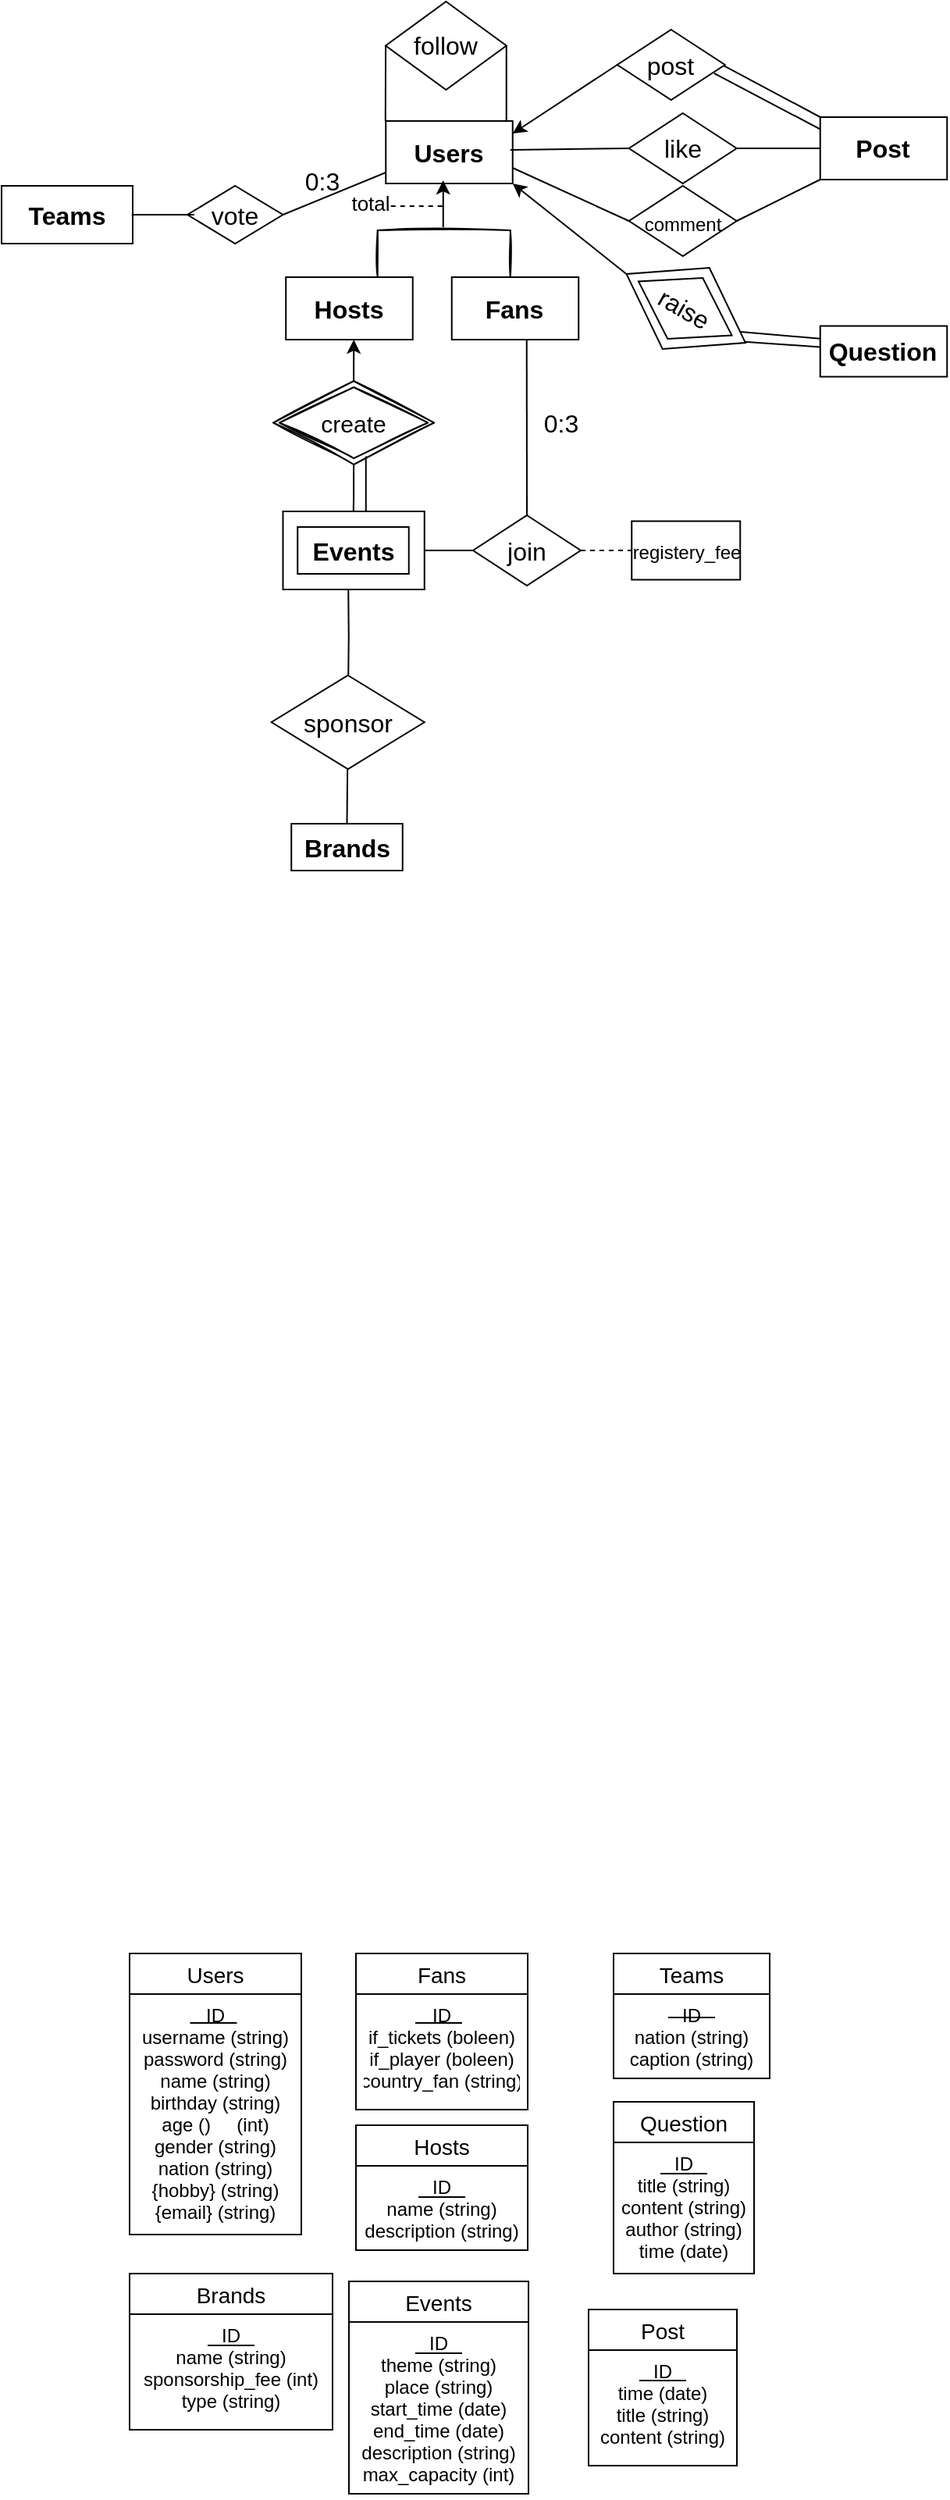 <mxfile version="20.3.6" type="github">
  <diagram id="R2lEEEUBdFMjLlhIrx00" name="Page-1">
    <mxGraphModel dx="2971" dy="1689" grid="0" gridSize="10" guides="1" tooltips="1" connect="1" arrows="1" fold="1" page="1" pageScale="1" pageWidth="850" pageHeight="1100" math="0" shadow="0" extFonts="Permanent Marker^https://fonts.googleapis.com/css?family=Permanent+Marker">
      <root>
        <mxCell id="0" />
        <mxCell id="1" parent="0" />
        <mxCell id="2HxDNWxX9x-t6P_iHvOr-3" style="edgeStyle=orthogonalEdgeStyle;rounded=0;orthogonalLoop=1;jettySize=auto;html=1;" edge="1" parent="1" source="sm-JpirICVqM3WR0F_5m-94" target="sm-JpirICVqM3WR0F_5m-95">
          <mxGeometry relative="1" as="geometry" />
        </mxCell>
        <mxCell id="sm-JpirICVqM3WR0F_5m-149" value="" style="endArrow=none;html=1;rounded=0;fontSize=16;exitX=0.934;exitY=0.536;exitDx=0;exitDy=0;exitPerimeter=0;" parent="1" source="sm-JpirICVqM3WR0F_5m-153" target="sm-JpirICVqM3WR0F_5m-120" edge="1">
          <mxGeometry width="50" height="50" relative="1" as="geometry">
            <mxPoint x="-1114.38" y="-848.5" as="sourcePoint" />
            <mxPoint x="-1019.88" y="-847.25" as="targetPoint" />
          </mxGeometry>
        </mxCell>
        <mxCell id="sm-JpirICVqM3WR0F_5m-163" value="" style="endArrow=none;html=1;rounded=0;fontSize=16;entryX=0;entryY=0.75;entryDx=0;entryDy=0;exitX=0.5;exitY=0;exitDx=0;exitDy=0;" parent="1" source="sm-JpirICVqM3WR0F_5m-106" edge="1">
          <mxGeometry width="50" height="50" relative="1" as="geometry">
            <mxPoint x="-1431.13" y="-681" as="sourcePoint" />
            <mxPoint x="-1389.87" y="-713.5" as="targetPoint" />
            <Array as="points">
              <mxPoint x="-1389.63" y="-683.5" />
            </Array>
          </mxGeometry>
        </mxCell>
        <mxCell id="sm-JpirICVqM3WR0F_5m-157" value="" style="endArrow=none;html=1;rounded=0;fontSize=16;entryX=0.5;entryY=0;entryDx=0;entryDy=0;" parent="1" target="sm-JpirICVqM3WR0F_5m-97" edge="1">
          <mxGeometry width="50" height="50" relative="1" as="geometry">
            <mxPoint x="-1275.63" y="-875.5" as="sourcePoint" />
            <mxPoint x="-1278.133" y="-793.5" as="targetPoint" />
          </mxGeometry>
        </mxCell>
        <mxCell id="sm-JpirICVqM3WR0F_5m-156" value="" style="endArrow=none;html=1;rounded=0;fontSize=16;" parent="1" source="sm-JpirICVqM3WR0F_5m-95" edge="1">
          <mxGeometry width="50" height="50" relative="1" as="geometry">
            <mxPoint x="-1342.13" y="-743.5" as="sourcePoint" />
            <mxPoint x="-1288.63" y="-738.5" as="targetPoint" />
          </mxGeometry>
        </mxCell>
        <mxCell id="sm-JpirICVqM3WR0F_5m-155" value="" style="endArrow=none;html=1;rounded=0;fontSize=16;entryX=0.614;entryY=1.083;entryDx=0;entryDy=0;entryPerimeter=0;" parent="1" target="sm-JpirICVqM3WR0F_5m-95" edge="1">
          <mxGeometry width="50" height="50" relative="1" as="geometry">
            <mxPoint x="-1378.63" y="-803.5" as="sourcePoint" />
            <mxPoint x="-1297.88" y="-843.5" as="targetPoint" />
          </mxGeometry>
        </mxCell>
        <mxCell id="sm-JpirICVqM3WR0F_5m-152" value="" style="endArrow=classic;html=1;rounded=0;fontSize=16;exitX=0;exitY=0.5;exitDx=0;exitDy=0;entryX=1;entryY=1;entryDx=0;entryDy=0;" parent="1" source="sm-JpirICVqM3WR0F_5m-153" target="sm-JpirICVqM3WR0F_5m-85" edge="1">
          <mxGeometry width="50" height="50" relative="1" as="geometry">
            <mxPoint x="-1168.63" y="-880.5" as="sourcePoint" />
            <mxPoint x="-1288.63" y="-973.5" as="targetPoint" />
          </mxGeometry>
        </mxCell>
        <mxCell id="sm-JpirICVqM3WR0F_5m-153" value="" style="shape=rhombus;perimeter=rhombusPerimeter;whiteSpace=wrap;html=1;align=center;fontSize=16;rotation=30;" parent="1" vertex="1">
          <mxGeometry x="-1217.63" y="-923.5" width="88" height="60" as="geometry" />
        </mxCell>
        <mxCell id="sm-JpirICVqM3WR0F_5m-147" value="" style="endArrow=none;html=1;rounded=0;fontSize=16;entryX=0;entryY=1;entryDx=0;entryDy=0;exitX=1;exitY=0.5;exitDx=0;exitDy=0;" parent="1" source="sm-JpirICVqM3WR0F_5m-118" target="sm-JpirICVqM3WR0F_5m-114" edge="1">
          <mxGeometry width="50" height="50" relative="1" as="geometry">
            <mxPoint x="-1108.63" y="-933.5" as="sourcePoint" />
            <mxPoint x="-978.63" y="-901" as="targetPoint" />
          </mxGeometry>
        </mxCell>
        <mxCell id="sm-JpirICVqM3WR0F_5m-139" value="" style="endArrow=none;html=1;rounded=0;fontSize=16;entryX=0;entryY=0;entryDx=0;entryDy=0;exitX=0.5;exitY=0.112;exitDx=0;exitDy=0;exitPerimeter=0;" parent="1" source="sm-JpirICVqM3WR0F_5m-116" target="sm-JpirICVqM3WR0F_5m-114" edge="1">
          <mxGeometry width="50" height="50" relative="1" as="geometry">
            <mxPoint x="-1182.63" y="-1073.5" as="sourcePoint" />
            <mxPoint x="-985.51" y="-1113.5" as="targetPoint" />
          </mxGeometry>
        </mxCell>
        <mxCell id="sm-JpirICVqM3WR0F_5m-140" value="" style="endArrow=none;html=1;rounded=0;fontSize=16;exitX=0.899;exitY=0.622;exitDx=0;exitDy=0;exitPerimeter=0;" parent="1" source="sm-JpirICVqM3WR0F_5m-116" edge="1">
          <mxGeometry width="50" height="50" relative="1" as="geometry">
            <mxPoint x="-1108.63" y="-1043.5" as="sourcePoint" />
            <mxPoint x="-1078.63" y="-1003.5" as="targetPoint" />
          </mxGeometry>
        </mxCell>
        <mxCell id="sm-JpirICVqM3WR0F_5m-127" value="" style="endArrow=none;html=1;rounded=0;exitX=1;exitY=0.5;exitDx=0;exitDy=0;" parent="1" source="sm-JpirICVqM3WR0F_5m-115" edge="1">
          <mxGeometry relative="1" as="geometry">
            <mxPoint x="-1384.63" y="-1055.5" as="sourcePoint" />
            <mxPoint x="-1288.63" y="-1013.5" as="targetPoint" />
            <Array as="points" />
          </mxGeometry>
        </mxCell>
        <mxCell id="sm-JpirICVqM3WR0F_5m-123" value="" style="endArrow=none;html=1;rounded=0;fontSize=16;exitX=1;exitY=0.5;exitDx=0;exitDy=0;" parent="1" source="sm-JpirICVqM3WR0F_5m-110" edge="1">
          <mxGeometry width="50" height="50" relative="1" as="geometry">
            <mxPoint x="-1448.63" y="-953.5" as="sourcePoint" />
            <mxPoint x="-1358.63" y="-983.5" as="targetPoint" />
          </mxGeometry>
        </mxCell>
        <mxCell id="sm-JpirICVqM3WR0F_5m-96" value="" style="rounded=0;whiteSpace=wrap;html=1;" parent="1" vertex="1">
          <mxGeometry x="-1431.75" y="-763.5" width="90.62" height="50" as="geometry" />
        </mxCell>
        <mxCell id="sm-JpirICVqM3WR0F_5m-69" value="" style="resizable=0;html=1;align=right;verticalAlign=bottom;rounded=0;glass=0;sketch=1;fontSize=17;" parent="1" connectable="0" vertex="1">
          <mxGeometry x="-1380.63" y="-960.496" as="geometry" />
        </mxCell>
        <mxCell id="sm-JpirICVqM3WR0F_5m-84" value="" style="endArrow=none;html=1;rounded=0;entryX=0.917;entryY=0;entryDx=0;entryDy=0;entryPerimeter=0;exitX=0;exitY=0.5;exitDx=0;exitDy=0;" parent="1" source="sm-JpirICVqM3WR0F_5m-115" edge="1">
          <mxGeometry relative="1" as="geometry">
            <mxPoint x="-1366.13" y="-1073" as="sourcePoint" />
            <mxPoint x="-1366.1" y="-1013.5" as="targetPoint" />
          </mxGeometry>
        </mxCell>
        <mxCell id="sm-JpirICVqM3WR0F_5m-85" value="&lt;font style=&quot;font-size: 16px;&quot;&gt;&lt;b&gt;Users&lt;/b&gt;&lt;/font&gt;" style="rounded=0;whiteSpace=wrap;html=1;" parent="1" vertex="1">
          <mxGeometry x="-1365.88" y="-1013.5" width="81.25" height="40" as="geometry" />
        </mxCell>
        <mxCell id="sm-JpirICVqM3WR0F_5m-88" value="" style="shape=partialRectangle;whiteSpace=wrap;html=1;bottom=1;right=1;left=1;top=0;fillColor=none;routingCenterX=-0.5;rounded=0;glass=0;sketch=1;fontSize=12;rotation=-180;" parent="1" vertex="1">
          <mxGeometry x="-1371.13" y="-943.5" width="85" height="30" as="geometry" />
        </mxCell>
        <mxCell id="sm-JpirICVqM3WR0F_5m-91" value="" style="endArrow=classic;html=1;rounded=0;fontSize=16;" parent="1" edge="1">
          <mxGeometry width="50" height="50" relative="1" as="geometry">
            <mxPoint x="-1329.13" y="-945.5" as="sourcePoint" />
            <mxPoint x="-1329.13" y="-975.5" as="targetPoint" />
          </mxGeometry>
        </mxCell>
        <mxCell id="sm-JpirICVqM3WR0F_5m-92" value="&lt;font style=&quot;font-size: 16px;&quot;&gt;&lt;b&gt;Hosts&lt;/b&gt;&lt;/font&gt;" style="rounded=0;whiteSpace=wrap;html=1;" parent="1" vertex="1">
          <mxGeometry x="-1429.88" y="-913.5" width="81.25" height="40" as="geometry" />
        </mxCell>
        <mxCell id="sm-JpirICVqM3WR0F_5m-93" value="&lt;font style=&quot;font-size: 16px;&quot;&gt;&lt;b&gt;Fans&lt;/b&gt;&lt;/font&gt;" style="rounded=0;whiteSpace=wrap;html=1;" parent="1" vertex="1">
          <mxGeometry x="-1323.63" y="-913.5" width="81.25" height="40" as="geometry" />
        </mxCell>
        <mxCell id="2HxDNWxX9x-t6P_iHvOr-2" style="edgeStyle=orthogonalEdgeStyle;rounded=0;orthogonalLoop=1;jettySize=auto;html=1;exitX=0.5;exitY=0;exitDx=0;exitDy=0;" edge="1" parent="1" source="sm-JpirICVqM3WR0F_5m-94">
          <mxGeometry relative="1" as="geometry">
            <mxPoint x="-1386.63" y="-873.5" as="targetPoint" />
            <Array as="points">
              <mxPoint x="-1386.63" y="-873.5" />
            </Array>
          </mxGeometry>
        </mxCell>
        <mxCell id="sm-JpirICVqM3WR0F_5m-94" value="create" style="shape=rhombus;double=1;perimeter=rhombusPerimeter;whiteSpace=wrap;html=1;align=center;rounded=0;glass=0;sketch=1;fontSize=15;" parent="1" vertex="1">
          <mxGeometry x="-1438" y="-847" width="103.12" height="53.5" as="geometry" />
        </mxCell>
        <mxCell id="sm-JpirICVqM3WR0F_5m-95" value="&lt;font style=&quot;font-size: 16px;&quot;&gt;&lt;b&gt;Events&lt;/b&gt;&lt;/font&gt;" style="rounded=0;whiteSpace=wrap;html=1;" parent="1" vertex="1">
          <mxGeometry x="-1422.38" y="-753.5" width="71.25" height="30" as="geometry" />
        </mxCell>
        <mxCell id="sm-JpirICVqM3WR0F_5m-97" value="join" style="shape=rhombus;perimeter=rhombusPerimeter;whiteSpace=wrap;html=1;align=center;fontSize=16;" parent="1" vertex="1">
          <mxGeometry x="-1310" y="-761" width="69" height="45" as="geometry" />
        </mxCell>
        <mxCell id="sm-JpirICVqM3WR0F_5m-105" value="sponsor" style="shape=rhombus;perimeter=rhombusPerimeter;whiteSpace=wrap;html=1;align=center;fontSize=16;" parent="1" vertex="1">
          <mxGeometry x="-1439.13" y="-658.5" width="98" height="60" as="geometry" />
        </mxCell>
        <mxCell id="sm-JpirICVqM3WR0F_5m-106" value="&lt;span style=&quot;font-size: 16px;&quot;&gt;&lt;b&gt;Brands&lt;/b&gt;&lt;/span&gt;" style="rounded=0;whiteSpace=wrap;html=1;" parent="1" vertex="1">
          <mxGeometry x="-1426.38" y="-563.5" width="71.25" height="30" as="geometry" />
        </mxCell>
        <mxCell id="sm-JpirICVqM3WR0F_5m-107" value="0:3" style="text;html=1;align=center;verticalAlign=middle;resizable=0;points=[];autosize=1;strokeColor=none;fillColor=none;fontSize=16;" parent="1" vertex="1">
          <mxGeometry x="-1278.63" y="-835.25" width="50" height="30" as="geometry" />
        </mxCell>
        <mxCell id="sm-JpirICVqM3WR0F_5m-110" value="vote" style="shape=rhombus;perimeter=rhombusPerimeter;whiteSpace=wrap;html=1;align=center;fontSize=16;" parent="1" vertex="1">
          <mxGeometry x="-1493" y="-972" width="61.25" height="37" as="geometry" />
        </mxCell>
        <mxCell id="sm-JpirICVqM3WR0F_5m-113" value="&lt;font size=&quot;1&quot; style=&quot;&quot;&gt;&lt;b style=&quot;font-size: 16px;&quot;&gt;Teams&lt;/b&gt;&lt;/font&gt;" style="rounded=0;whiteSpace=wrap;html=1;" parent="1" vertex="1">
          <mxGeometry x="-1612" y="-972" width="84" height="37" as="geometry" />
        </mxCell>
        <mxCell id="sm-JpirICVqM3WR0F_5m-114" value="&lt;font style=&quot;font-size: 16px;&quot;&gt;&lt;b&gt;Post&lt;/b&gt;&lt;/font&gt;" style="rounded=0;whiteSpace=wrap;html=1;" parent="1" vertex="1">
          <mxGeometry x="-1087.63" y="-1016" width="81.25" height="40" as="geometry" />
        </mxCell>
        <mxCell id="sm-JpirICVqM3WR0F_5m-115" value="follow" style="shape=rhombus;perimeter=rhombusPerimeter;whiteSpace=wrap;html=1;align=center;fontSize=16;" parent="1" vertex="1">
          <mxGeometry x="-1365.97" y="-1090" width="77.34" height="56.5" as="geometry" />
        </mxCell>
        <mxCell id="sm-JpirICVqM3WR0F_5m-116" value="post" style="shape=rhombus;perimeter=rhombusPerimeter;whiteSpace=wrap;html=1;align=center;fontSize=16;" parent="1" vertex="1">
          <mxGeometry x="-1217.63" y="-1072" width="69" height="45" as="geometry" />
        </mxCell>
        <mxCell id="sm-JpirICVqM3WR0F_5m-117" value="like" style="shape=rhombus;perimeter=rhombusPerimeter;whiteSpace=wrap;html=1;align=center;fontSize=16;" parent="1" vertex="1">
          <mxGeometry x="-1210.13" y="-1018.5" width="69" height="45" as="geometry" />
        </mxCell>
        <mxCell id="sm-JpirICVqM3WR0F_5m-118" value="&lt;font style=&quot;font-size: 12px;&quot;&gt;comment&lt;/font&gt;" style="shape=rhombus;perimeter=rhombusPerimeter;whiteSpace=wrap;html=1;align=center;fontSize=16;" parent="1" vertex="1">
          <mxGeometry x="-1210.13" y="-972" width="69" height="45" as="geometry" />
        </mxCell>
        <mxCell id="sm-JpirICVqM3WR0F_5m-119" value="raise" style="shape=rhombus;perimeter=rhombusPerimeter;whiteSpace=wrap;html=1;align=center;fontSize=16;rotation=30;" parent="1" vertex="1">
          <mxGeometry x="-1208.63" y="-916" width="69" height="45" as="geometry" />
        </mxCell>
        <mxCell id="sm-JpirICVqM3WR0F_5m-122" value="0:3" style="text;html=1;align=center;verticalAlign=middle;resizable=0;points=[];autosize=1;strokeColor=none;fillColor=none;fontSize=16;" parent="1" vertex="1">
          <mxGeometry x="-1431.75" y="-990.5" width="50" height="30" as="geometry" />
        </mxCell>
        <mxCell id="sm-JpirICVqM3WR0F_5m-131" value="" style="endArrow=none;html=1;rounded=0;fontSize=16;" parent="1" edge="1">
          <mxGeometry width="50" height="50" relative="1" as="geometry">
            <mxPoint x="-1488.63" y="-953.5" as="sourcePoint" />
            <mxPoint x="-1528.63" y="-953.5" as="targetPoint" />
          </mxGeometry>
        </mxCell>
        <mxCell id="sm-JpirICVqM3WR0F_5m-136" value="" style="endArrow=none;dashed=1;html=1;rounded=0;fontSize=16;" parent="1" edge="1">
          <mxGeometry width="50" height="50" relative="1" as="geometry">
            <mxPoint x="-1362.63" y="-959" as="sourcePoint" />
            <mxPoint x="-1327.63" y="-959" as="targetPoint" />
          </mxGeometry>
        </mxCell>
        <mxCell id="sm-JpirICVqM3WR0F_5m-137" value="&lt;font style=&quot;font-size: 13px;&quot;&gt;total&lt;/font&gt;" style="text;html=1;align=center;verticalAlign=middle;resizable=0;points=[];autosize=1;strokeColor=none;fillColor=none;fontSize=16;" parent="1" vertex="1">
          <mxGeometry x="-1401.13" y="-977" width="50" height="30" as="geometry" />
        </mxCell>
        <mxCell id="sm-JpirICVqM3WR0F_5m-138" value="" style="endArrow=classic;html=1;rounded=0;fontSize=16;exitX=0;exitY=0.5;exitDx=0;exitDy=0;" parent="1" source="sm-JpirICVqM3WR0F_5m-116" edge="1">
          <mxGeometry width="50" height="50" relative="1" as="geometry">
            <mxPoint x="-1284.63" y="-975.5" as="sourcePoint" />
            <mxPoint x="-1284.63" y="-1005.5" as="targetPoint" />
          </mxGeometry>
        </mxCell>
        <mxCell id="sm-JpirICVqM3WR0F_5m-141" value="" style="endArrow=none;html=1;rounded=0;fontSize=16;exitX=1;exitY=0.5;exitDx=0;exitDy=0;entryX=0;entryY=0.5;entryDx=0;entryDy=0;" parent="1" target="sm-JpirICVqM3WR0F_5m-117" edge="1">
          <mxGeometry width="50" height="50" relative="1" as="geometry">
            <mxPoint x="-1286.13" y="-995" as="sourcePoint" />
            <mxPoint x="-1173.155" y="-939.48" as="targetPoint" />
          </mxGeometry>
        </mxCell>
        <mxCell id="sm-JpirICVqM3WR0F_5m-142" value="" style="endArrow=none;html=1;rounded=0;fontSize=16;exitX=1;exitY=0.5;exitDx=0;exitDy=0;entryX=0;entryY=0.5;entryDx=0;entryDy=0;" parent="1" source="sm-JpirICVqM3WR0F_5m-117" target="sm-JpirICVqM3WR0F_5m-114" edge="1">
          <mxGeometry width="50" height="50" relative="1" as="geometry">
            <mxPoint x="-1049.63" y="-1017.5" as="sourcePoint" />
            <mxPoint x="-882.13" y="-1040" as="targetPoint" />
          </mxGeometry>
        </mxCell>
        <mxCell id="sm-JpirICVqM3WR0F_5m-146" value="" style="endArrow=none;html=1;rounded=0;fontSize=16;exitX=1;exitY=0.75;exitDx=0;exitDy=0;entryX=0;entryY=0.5;entryDx=0;entryDy=0;" parent="1" source="sm-JpirICVqM3WR0F_5m-85" target="sm-JpirICVqM3WR0F_5m-118" edge="1">
          <mxGeometry width="50" height="50" relative="1" as="geometry">
            <mxPoint x="-1284.63" y="-978.5" as="sourcePoint" />
            <mxPoint x="-1168.63" y="-933.5" as="targetPoint" />
          </mxGeometry>
        </mxCell>
        <mxCell id="sm-JpirICVqM3WR0F_5m-120" value="&lt;span style=&quot;font-size: 16px;&quot;&gt;&lt;b&gt;Question&lt;/b&gt;&lt;/span&gt;" style="rounded=0;whiteSpace=wrap;html=1;" parent="1" vertex="1">
          <mxGeometry x="-1087.63" y="-882.25" width="81.25" height="32.5" as="geometry" />
        </mxCell>
        <mxCell id="sm-JpirICVqM3WR0F_5m-214" value="" style="endArrow=none;html=1;rounded=0;fontSize=16;entryX=0;entryY=0.25;entryDx=0;entryDy=0;exitX=0.93;exitY=0.425;exitDx=0;exitDy=0;exitPerimeter=0;" parent="1" source="sm-JpirICVqM3WR0F_5m-153" target="sm-JpirICVqM3WR0F_5m-120" edge="1">
          <mxGeometry width="50" height="50" relative="1" as="geometry">
            <mxPoint x="-1103.13" y="-853.5" as="sourcePoint" />
            <mxPoint x="-1008.63" y="-852.25" as="targetPoint" />
          </mxGeometry>
        </mxCell>
        <mxCell id="sm-JpirICVqM3WR0F_5m-217" value="Users" style="swimlane;fontStyle=0;childLayout=stackLayout;horizontal=1;startSize=26;horizontalStack=0;resizeParent=1;resizeParentMax=0;resizeLast=0;collapsible=1;marginBottom=0;align=center;fontSize=14;" parent="1" vertex="1">
          <mxGeometry x="-1530" y="160" width="110" height="180" as="geometry" />
        </mxCell>
        <mxCell id="2HxDNWxX9x-t6P_iHvOr-8" value="" style="endArrow=none;html=1;rounded=0;" edge="1" parent="sm-JpirICVqM3WR0F_5m-217">
          <mxGeometry width="50" height="50" relative="1" as="geometry">
            <mxPoint x="38.75" y="44.55" as="sourcePoint" />
            <mxPoint x="68.75" y="44.55" as="targetPoint" />
          </mxGeometry>
        </mxCell>
        <mxCell id="sm-JpirICVqM3WR0F_5m-220" value="ID&#xa;username (string)&#xa;password (string)&#xa;name (string)&#xa;birthday (string)&#xa;age ()     (int)&#xa;gender (string)&#xa;nation (string)&#xa;{hobby} (string)&#xa;{email} (string)&#xa;&#xa;&#xa;&#xa;&#xa;&#xa;" style="text;strokeColor=none;fillColor=none;spacingLeft=4;spacingRight=4;overflow=hidden;rotatable=0;points=[[0,0.5],[1,0.5]];portConstraint=eastwest;fontSize=12;align=center;" parent="sm-JpirICVqM3WR0F_5m-217" vertex="1">
          <mxGeometry y="26" width="110" height="154" as="geometry" />
        </mxCell>
        <mxCell id="sm-JpirICVqM3WR0F_5m-221" value="Fans" style="swimlane;fontStyle=0;childLayout=stackLayout;horizontal=1;startSize=26;horizontalStack=0;resizeParent=1;resizeParentMax=0;resizeLast=0;collapsible=1;marginBottom=0;align=center;fontSize=14;" parent="1" vertex="1">
          <mxGeometry x="-1385" y="160" width="110" height="100" as="geometry" />
        </mxCell>
        <mxCell id="2HxDNWxX9x-t6P_iHvOr-9" value="" style="endArrow=none;html=1;rounded=0;" edge="1" parent="sm-JpirICVqM3WR0F_5m-221">
          <mxGeometry width="50" height="50" relative="1" as="geometry">
            <mxPoint x="38" y="44.55" as="sourcePoint" />
            <mxPoint x="68" y="44.55" as="targetPoint" />
          </mxGeometry>
        </mxCell>
        <mxCell id="sm-JpirICVqM3WR0F_5m-222" value="ID&#xa;if_tickets (boleen)&#xa;if_player (boleen)&#xa;country_fan (string)&#xa;&#xa;" style="text;strokeColor=none;fillColor=none;spacingLeft=4;spacingRight=4;overflow=hidden;rotatable=0;points=[[0,0.5],[1,0.5]];portConstraint=eastwest;fontSize=12;align=center;" parent="sm-JpirICVqM3WR0F_5m-221" vertex="1">
          <mxGeometry y="26" width="110" height="74" as="geometry" />
        </mxCell>
        <mxCell id="sm-JpirICVqM3WR0F_5m-223" value="Hosts" style="swimlane;fontStyle=0;childLayout=stackLayout;horizontal=1;startSize=26;horizontalStack=0;resizeParent=1;resizeParentMax=0;resizeLast=0;collapsible=1;marginBottom=0;align=center;fontSize=14;" parent="1" vertex="1">
          <mxGeometry x="-1385" y="270" width="110" height="80" as="geometry" />
        </mxCell>
        <mxCell id="2HxDNWxX9x-t6P_iHvOr-11" value="" style="endArrow=none;html=1;rounded=0;" edge="1" parent="sm-JpirICVqM3WR0F_5m-223">
          <mxGeometry width="50" height="50" relative="1" as="geometry">
            <mxPoint x="40" y="46" as="sourcePoint" />
            <mxPoint x="70" y="46" as="targetPoint" />
          </mxGeometry>
        </mxCell>
        <mxCell id="sm-JpirICVqM3WR0F_5m-256" value="ID&#xa;name (string)&#xa;description (string)&#xa; &#xa;" style="text;strokeColor=none;fillColor=none;spacingLeft=4;spacingRight=4;overflow=hidden;rotatable=0;points=[[0,0.5],[1,0.5]];portConstraint=eastwest;fontSize=12;align=center;" parent="sm-JpirICVqM3WR0F_5m-223" vertex="1">
          <mxGeometry y="26" width="110" height="54" as="geometry" />
        </mxCell>
        <mxCell id="sm-JpirICVqM3WR0F_5m-225" value="Events" style="swimlane;fontStyle=0;childLayout=stackLayout;horizontal=1;startSize=26;horizontalStack=0;resizeParent=1;resizeParentMax=0;resizeLast=0;collapsible=1;marginBottom=0;align=center;fontSize=14;" parent="1" vertex="1">
          <mxGeometry x="-1389.5" y="370" width="115" height="136" as="geometry" />
        </mxCell>
        <mxCell id="2HxDNWxX9x-t6P_iHvOr-14" value="" style="endArrow=none;html=1;rounded=0;" edge="1" parent="sm-JpirICVqM3WR0F_5m-225">
          <mxGeometry width="50" height="50" relative="1" as="geometry">
            <mxPoint x="42.5" y="46" as="sourcePoint" />
            <mxPoint x="72.5" y="46" as="targetPoint" />
          </mxGeometry>
        </mxCell>
        <mxCell id="sm-JpirICVqM3WR0F_5m-226" value="ID&#xa;theme (string)&#xa;place (string)&#xa;start_time (date)&#xa;end_time (date)&#xa;description (string)&#xa;max_capacity (int)&#xa;&#xa;" style="text;strokeColor=none;fillColor=none;spacingLeft=4;spacingRight=4;overflow=hidden;rotatable=0;points=[[0,0.5],[1,0.5]];portConstraint=eastwest;fontSize=12;align=center;" parent="sm-JpirICVqM3WR0F_5m-225" vertex="1">
          <mxGeometry y="26" width="115" height="110" as="geometry" />
        </mxCell>
        <mxCell id="sm-JpirICVqM3WR0F_5m-227" value="Brands" style="swimlane;fontStyle=0;childLayout=stackLayout;horizontal=1;startSize=26;horizontalStack=0;resizeParent=1;resizeParentMax=0;resizeLast=0;collapsible=1;marginBottom=0;align=center;fontSize=14;" parent="1" vertex="1">
          <mxGeometry x="-1530" y="365" width="130" height="100" as="geometry" />
        </mxCell>
        <mxCell id="2HxDNWxX9x-t6P_iHvOr-13" value="" style="endArrow=none;html=1;rounded=0;" edge="1" parent="sm-JpirICVqM3WR0F_5m-227">
          <mxGeometry width="50" height="50" relative="1" as="geometry">
            <mxPoint x="50" y="46" as="sourcePoint" />
            <mxPoint x="80" y="46" as="targetPoint" />
          </mxGeometry>
        </mxCell>
        <mxCell id="sm-JpirICVqM3WR0F_5m-228" value="ID&#xa;name (string)&#xa;sponsorship_fee (int)&#xa;type (string)&#xa;&#xa;" style="text;strokeColor=none;fillColor=none;spacingLeft=4;spacingRight=4;overflow=hidden;rotatable=0;points=[[0,0.5],[1,0.5]];portConstraint=eastwest;fontSize=12;align=center;" parent="sm-JpirICVqM3WR0F_5m-227" vertex="1">
          <mxGeometry y="26" width="130" height="74" as="geometry" />
        </mxCell>
        <mxCell id="sm-JpirICVqM3WR0F_5m-233" value="Post" style="swimlane;fontStyle=0;childLayout=stackLayout;horizontal=1;startSize=26;horizontalStack=0;resizeParent=1;resizeParentMax=0;resizeLast=0;collapsible=1;marginBottom=0;align=center;fontSize=14;" parent="1" vertex="1">
          <mxGeometry x="-1236" y="388" width="95" height="100" as="geometry" />
        </mxCell>
        <mxCell id="2HxDNWxX9x-t6P_iHvOr-15" value="" style="endArrow=none;html=1;rounded=0;" edge="1" parent="sm-JpirICVqM3WR0F_5m-233">
          <mxGeometry width="50" height="50" relative="1" as="geometry">
            <mxPoint x="32.5" y="45.55" as="sourcePoint" />
            <mxPoint x="62.5" y="45.55" as="targetPoint" />
          </mxGeometry>
        </mxCell>
        <mxCell id="sm-JpirICVqM3WR0F_5m-234" value="ID&#xa;time (date)&#xa;title (string)&#xa;content (string)&#xa;&#xa;" style="text;strokeColor=none;fillColor=none;spacingLeft=4;spacingRight=4;overflow=hidden;rotatable=0;points=[[0,0.5],[1,0.5]];portConstraint=eastwest;fontSize=12;align=center;" parent="sm-JpirICVqM3WR0F_5m-233" vertex="1">
          <mxGeometry y="26" width="95" height="74" as="geometry" />
        </mxCell>
        <mxCell id="sm-JpirICVqM3WR0F_5m-237" value="Teams" style="swimlane;fontStyle=0;childLayout=stackLayout;horizontal=1;startSize=26;horizontalStack=0;resizeParent=1;resizeParentMax=0;resizeLast=0;collapsible=1;marginBottom=0;align=center;fontSize=14;" parent="1" vertex="1">
          <mxGeometry x="-1220" y="160" width="100" height="80" as="geometry" />
        </mxCell>
        <mxCell id="2HxDNWxX9x-t6P_iHvOr-10" value="" style="endArrow=none;html=1;rounded=0;" edge="1" parent="sm-JpirICVqM3WR0F_5m-237">
          <mxGeometry width="50" height="50" relative="1" as="geometry">
            <mxPoint x="35" y="41" as="sourcePoint" />
            <mxPoint x="65" y="41" as="targetPoint" />
          </mxGeometry>
        </mxCell>
        <mxCell id="sm-JpirICVqM3WR0F_5m-238" value="ID&#xa;nation (string)&#xa;caption (string)&#xa;" style="text;strokeColor=none;fillColor=none;spacingLeft=4;spacingRight=4;overflow=hidden;rotatable=0;points=[[0,0.5],[1,0.5]];portConstraint=eastwest;fontSize=12;align=center;" parent="sm-JpirICVqM3WR0F_5m-237" vertex="1">
          <mxGeometry y="26" width="100" height="54" as="geometry" />
        </mxCell>
        <mxCell id="sm-JpirICVqM3WR0F_5m-241" value="Question" style="swimlane;fontStyle=0;childLayout=stackLayout;horizontal=1;startSize=26;horizontalStack=0;resizeParent=1;resizeParentMax=0;resizeLast=0;collapsible=1;marginBottom=0;align=center;fontSize=14;" parent="1" vertex="1">
          <mxGeometry x="-1220" y="255" width="90" height="110" as="geometry" />
        </mxCell>
        <mxCell id="2HxDNWxX9x-t6P_iHvOr-12" value="" style="endArrow=none;html=1;rounded=0;" edge="1" parent="sm-JpirICVqM3WR0F_5m-241">
          <mxGeometry width="50" height="50" relative="1" as="geometry">
            <mxPoint x="30" y="46" as="sourcePoint" />
            <mxPoint x="60" y="46" as="targetPoint" />
          </mxGeometry>
        </mxCell>
        <mxCell id="sm-JpirICVqM3WR0F_5m-242" value="ID&#xa;title (string)&#xa;content (string)&#xa;author (string)&#xa;time (date)" style="text;strokeColor=none;fillColor=none;spacingLeft=4;spacingRight=4;overflow=hidden;rotatable=0;points=[[0,0.5],[1,0.5]];portConstraint=eastwest;fontSize=12;align=center;" parent="sm-JpirICVqM3WR0F_5m-241" vertex="1">
          <mxGeometry y="26" width="90" height="84" as="geometry" />
        </mxCell>
        <mxCell id="sm-JpirICVqM3WR0F_5m-249" value="" style="endArrow=none;dashed=1;html=1;rounded=0;fontSize=13;exitX=1;exitY=0.5;exitDx=0;exitDy=0;" parent="1" source="sm-JpirICVqM3WR0F_5m-97" edge="1">
          <mxGeometry width="50" height="50" relative="1" as="geometry">
            <mxPoint x="-1198.63" y="-740.5" as="sourcePoint" />
            <mxPoint x="-1208.63" y="-738.5" as="targetPoint" />
          </mxGeometry>
        </mxCell>
        <mxCell id="sm-JpirICVqM3WR0F_5m-250" value="&lt;font style=&quot;font-size: 12px;&quot;&gt;registery_fee&lt;/font&gt;" style="rounded=0;whiteSpace=wrap;html=1;fontSize=13;" parent="1" vertex="1">
          <mxGeometry x="-1208.38" y="-757.25" width="69.5" height="37.5" as="geometry" />
        </mxCell>
      </root>
    </mxGraphModel>
  </diagram>
</mxfile>
